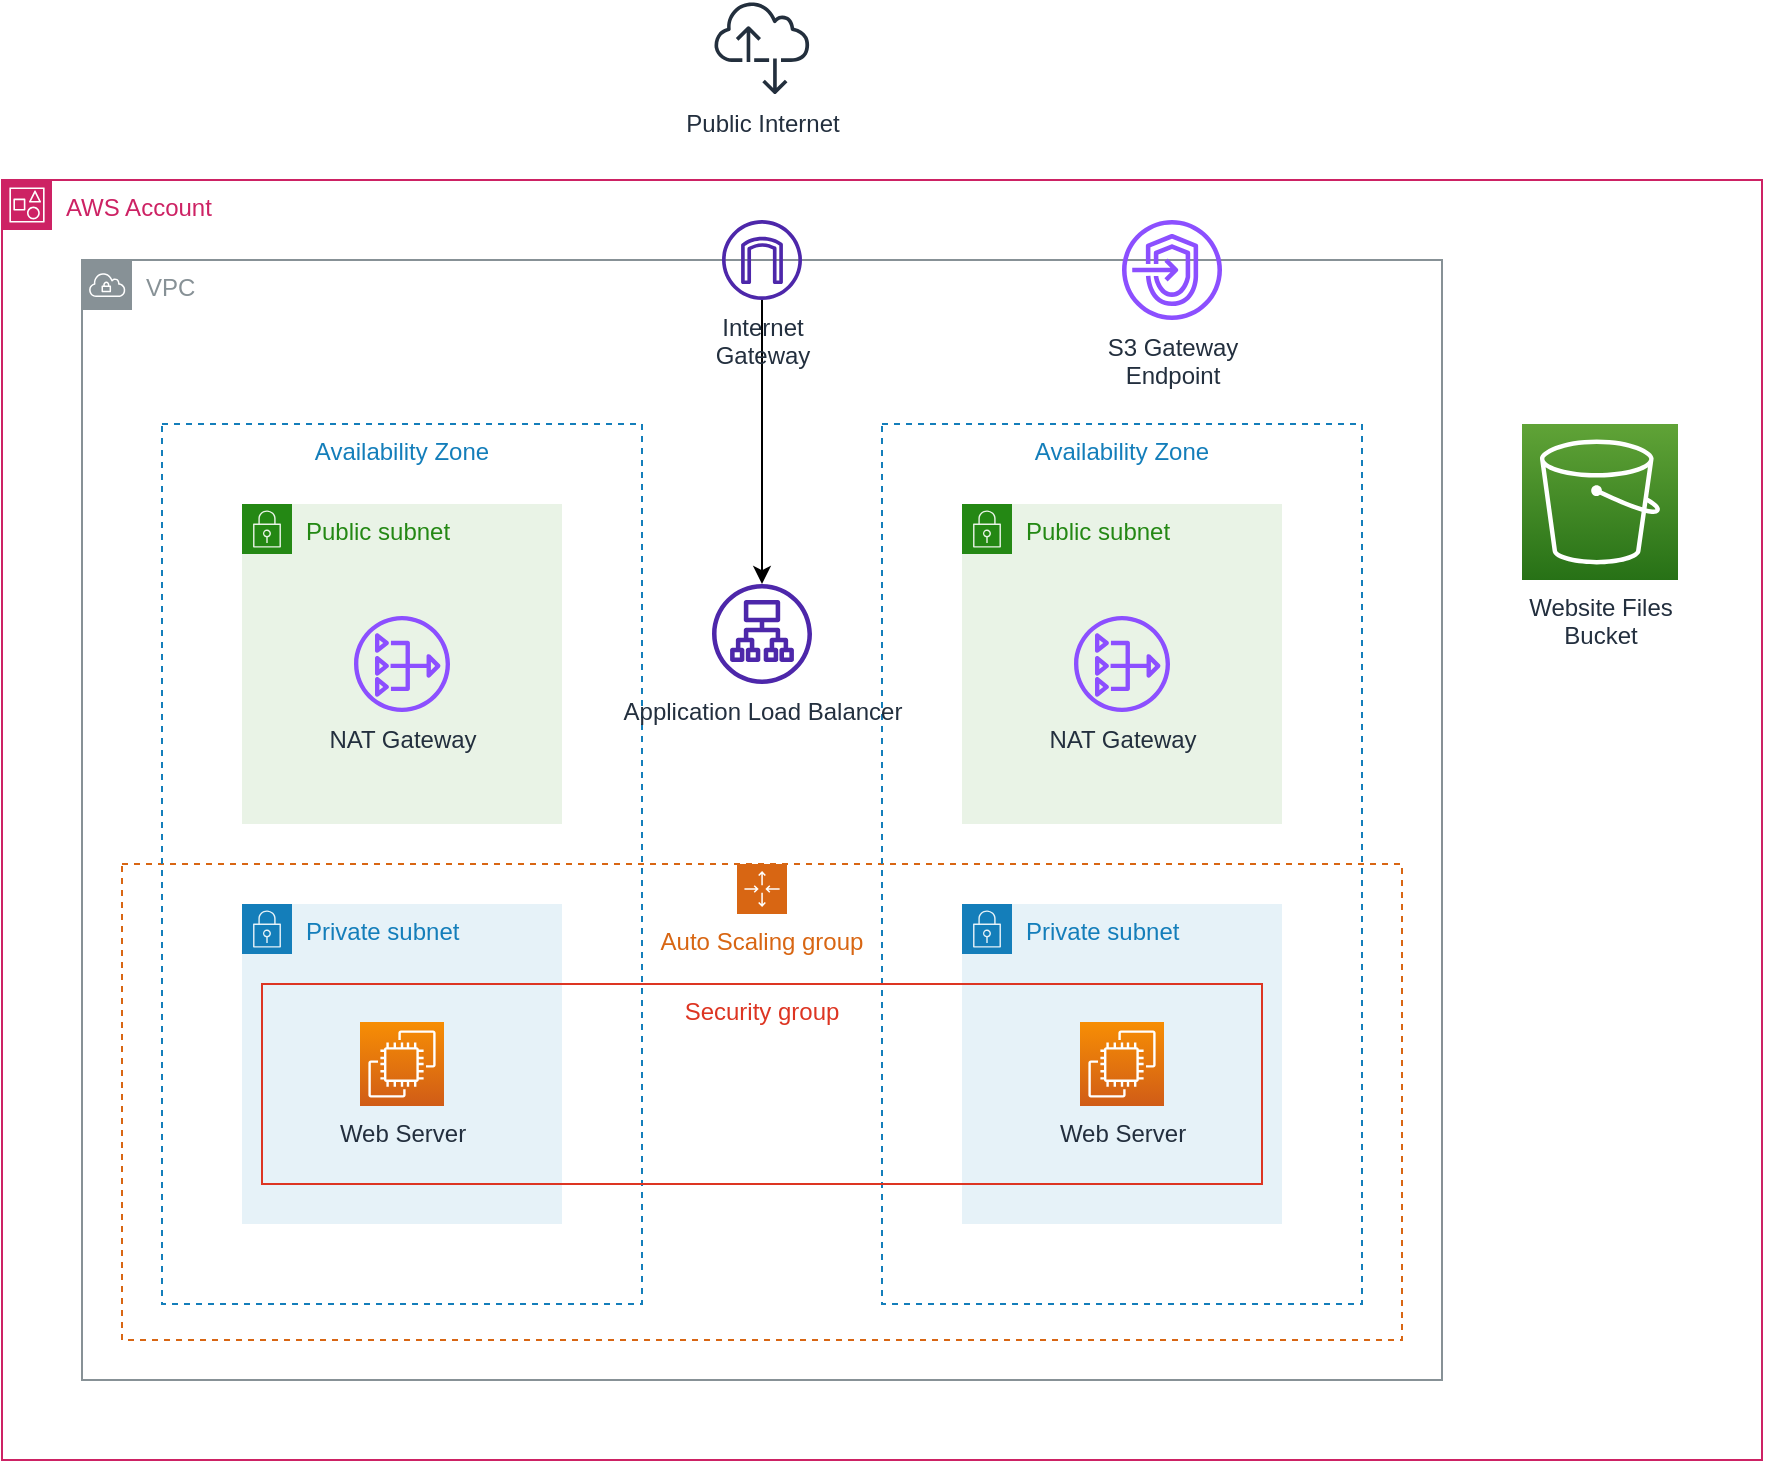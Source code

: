<mxfile version="21.7.4" type="device">
  <diagram id="Uki6p2gm0997aE_8DZoH" name="Page-1">
    <mxGraphModel dx="1363" dy="889" grid="1" gridSize="10" guides="1" tooltips="1" connect="1" arrows="1" fold="1" page="1" pageScale="1" pageWidth="2336" pageHeight="1654" math="0" shadow="0">
      <root>
        <mxCell id="0" />
        <mxCell id="1" parent="0" />
        <mxCell id="sqO7fFThu7yfy9JfuSfQ-13" value="VPC" style="sketch=0;outlineConnect=0;gradientColor=none;html=1;whiteSpace=wrap;fontSize=12;fontStyle=0;shape=mxgraph.aws4.group;grIcon=mxgraph.aws4.group_vpc;strokeColor=#879196;fillColor=none;verticalAlign=top;align=left;spacingLeft=30;fontColor=#879196;dashed=0;" parent="1" vertex="1">
          <mxGeometry x="320" y="360" width="680" height="560" as="geometry" />
        </mxCell>
        <mxCell id="sqO7fFThu7yfy9JfuSfQ-23" value="Public Internet" style="sketch=0;outlineConnect=0;fontColor=#232F3E;gradientColor=none;fillColor=#232F3D;strokeColor=none;dashed=0;verticalLabelPosition=bottom;verticalAlign=top;align=center;html=1;fontSize=12;fontStyle=0;aspect=fixed;pointerEvents=1;shape=mxgraph.aws4.internet_alt2;" parent="1" vertex="1">
          <mxGeometry x="636" y="230" width="48" height="48" as="geometry" />
        </mxCell>
        <mxCell id="X9CbgdybdRoA_wIlJp41-20" style="edgeStyle=orthogonalEdgeStyle;rounded=0;orthogonalLoop=1;jettySize=auto;html=1;" parent="1" source="sqO7fFThu7yfy9JfuSfQ-15" target="X9CbgdybdRoA_wIlJp41-12" edge="1">
          <mxGeometry relative="1" as="geometry" />
        </mxCell>
        <mxCell id="sqO7fFThu7yfy9JfuSfQ-15" value="Internet &lt;br&gt;Gateway" style="sketch=0;outlineConnect=0;fontColor=#232F3E;gradientColor=none;fillColor=#4D27AA;strokeColor=none;dashed=0;verticalLabelPosition=bottom;verticalAlign=top;align=center;html=1;fontSize=12;fontStyle=0;aspect=fixed;pointerEvents=1;shape=mxgraph.aws4.internet_gateway;" parent="1" vertex="1">
          <mxGeometry x="640" y="340" width="40" height="40" as="geometry" />
        </mxCell>
        <mxCell id="X9CbgdybdRoA_wIlJp41-3" value="Auto Scaling group" style="points=[[0,0],[0.25,0],[0.5,0],[0.75,0],[1,0],[1,0.25],[1,0.5],[1,0.75],[1,1],[0.75,1],[0.5,1],[0.25,1],[0,1],[0,0.75],[0,0.5],[0,0.25]];outlineConnect=0;gradientColor=none;html=1;whiteSpace=wrap;fontSize=12;fontStyle=0;container=1;pointerEvents=0;collapsible=0;recursiveResize=0;shape=mxgraph.aws4.groupCenter;grIcon=mxgraph.aws4.group_auto_scaling_group;grStroke=1;strokeColor=#D86613;fillColor=none;verticalAlign=top;align=center;fontColor=#D86613;dashed=1;spacingTop=25;" parent="1" vertex="1">
          <mxGeometry x="340" y="662" width="640" height="238" as="geometry" />
        </mxCell>
        <mxCell id="X9CbgdybdRoA_wIlJp41-19" value="AWS Account" style="points=[[0,0],[0.25,0],[0.5,0],[0.75,0],[1,0],[1,0.25],[1,0.5],[1,0.75],[1,1],[0.75,1],[0.5,1],[0.25,1],[0,1],[0,0.75],[0,0.5],[0,0.25]];outlineConnect=0;gradientColor=none;html=1;whiteSpace=wrap;fontSize=12;fontStyle=0;container=1;pointerEvents=0;collapsible=0;recursiveResize=0;shape=mxgraph.aws4.group;grIcon=mxgraph.aws4.group_account;strokeColor=#CD2264;fillColor=none;verticalAlign=top;align=left;spacingLeft=30;fontColor=#CD2264;dashed=0;" parent="1" vertex="1">
          <mxGeometry x="280" y="320" width="880" height="640" as="geometry" />
        </mxCell>
        <mxCell id="2" value="Website Files &lt;br&gt;Bucket" style="sketch=0;points=[[0,0,0],[0.25,0,0],[0.5,0,0],[0.75,0,0],[1,0,0],[0,1,0],[0.25,1,0],[0.5,1,0],[0.75,1,0],[1,1,0],[0,0.25,0],[0,0.5,0],[0,0.75,0],[1,0.25,0],[1,0.5,0],[1,0.75,0]];outlineConnect=0;fontColor=#232F3E;gradientColor=#60A337;gradientDirection=north;fillColor=#277116;strokeColor=#ffffff;dashed=0;verticalLabelPosition=bottom;verticalAlign=top;align=center;html=1;fontSize=12;fontStyle=0;aspect=fixed;shape=mxgraph.aws4.resourceIcon;resIcon=mxgraph.aws4.s3;" parent="X9CbgdybdRoA_wIlJp41-19" vertex="1">
          <mxGeometry x="760" y="122" width="78" height="78" as="geometry" />
        </mxCell>
        <mxCell id="j0hJD_89FvV_l8o6ElHN-5" value="S3 Gateway &lt;br&gt;Endpoint" style="sketch=0;outlineConnect=0;fontColor=#232F3E;gradientColor=none;fillColor=#8C4FFF;strokeColor=none;dashed=0;verticalLabelPosition=bottom;verticalAlign=top;align=center;html=1;fontSize=12;fontStyle=0;aspect=fixed;pointerEvents=1;shape=mxgraph.aws4.endpoints;" parent="X9CbgdybdRoA_wIlJp41-19" vertex="1">
          <mxGeometry x="560" y="20" width="50" height="50" as="geometry" />
        </mxCell>
        <mxCell id="X9CbgdybdRoA_wIlJp41-13" value="Availability Zone" style="fillColor=none;strokeColor=#147EBA;dashed=1;verticalAlign=top;fontStyle=0;fontColor=#147EBA;whiteSpace=wrap;html=1;" parent="X9CbgdybdRoA_wIlJp41-19" vertex="1">
          <mxGeometry x="80" y="122" width="240" height="440" as="geometry" />
        </mxCell>
        <mxCell id="sqO7fFThu7yfy9JfuSfQ-9" value="Public subnet" style="points=[[0,0],[0.25,0],[0.5,0],[0.75,0],[1,0],[1,0.25],[1,0.5],[1,0.75],[1,1],[0.75,1],[0.5,1],[0.25,1],[0,1],[0,0.75],[0,0.5],[0,0.25]];outlineConnect=0;gradientColor=none;html=1;whiteSpace=wrap;fontSize=12;fontStyle=0;container=1;pointerEvents=0;collapsible=0;recursiveResize=0;shape=mxgraph.aws4.group;grIcon=mxgraph.aws4.group_security_group;grStroke=0;strokeColor=#248814;fillColor=#E9F3E6;verticalAlign=top;align=left;spacingLeft=30;fontColor=#248814;dashed=0;" parent="X9CbgdybdRoA_wIlJp41-19" vertex="1">
          <mxGeometry x="120" y="162" width="160" height="160" as="geometry" />
        </mxCell>
        <mxCell id="lTMehtM-ZmvJfJhUeSGv-4" value="NAT Gateway" style="sketch=0;outlineConnect=0;fontColor=#232F3E;gradientColor=none;fillColor=#8C4FFF;strokeColor=none;dashed=0;verticalLabelPosition=bottom;verticalAlign=top;align=center;html=1;fontSize=12;fontStyle=0;aspect=fixed;pointerEvents=1;shape=mxgraph.aws4.nat_gateway;" vertex="1" parent="sqO7fFThu7yfy9JfuSfQ-9">
          <mxGeometry x="56" y="56" width="48" height="48" as="geometry" />
        </mxCell>
        <mxCell id="X9CbgdybdRoA_wIlJp41-14" value="Availability Zone" style="fillColor=none;strokeColor=#147EBA;dashed=1;verticalAlign=top;fontStyle=0;fontColor=#147EBA;whiteSpace=wrap;html=1;" parent="X9CbgdybdRoA_wIlJp41-19" vertex="1">
          <mxGeometry x="440" y="122" width="240" height="440" as="geometry" />
        </mxCell>
        <mxCell id="X9CbgdybdRoA_wIlJp41-15" value="Public subnet" style="points=[[0,0],[0.25,0],[0.5,0],[0.75,0],[1,0],[1,0.25],[1,0.5],[1,0.75],[1,1],[0.75,1],[0.5,1],[0.25,1],[0,1],[0,0.75],[0,0.5],[0,0.25]];outlineConnect=0;gradientColor=none;html=1;whiteSpace=wrap;fontSize=12;fontStyle=0;container=1;pointerEvents=0;collapsible=0;recursiveResize=0;shape=mxgraph.aws4.group;grIcon=mxgraph.aws4.group_security_group;grStroke=0;strokeColor=#248814;fillColor=#E9F3E6;verticalAlign=top;align=left;spacingLeft=30;fontColor=#248814;dashed=0;" parent="X9CbgdybdRoA_wIlJp41-19" vertex="1">
          <mxGeometry x="480" y="162" width="160" height="160" as="geometry" />
        </mxCell>
        <mxCell id="lTMehtM-ZmvJfJhUeSGv-5" value="NAT Gateway" style="sketch=0;outlineConnect=0;fontColor=#232F3E;gradientColor=none;fillColor=#8C4FFF;strokeColor=none;dashed=0;verticalLabelPosition=bottom;verticalAlign=top;align=center;html=1;fontSize=12;fontStyle=0;aspect=fixed;pointerEvents=1;shape=mxgraph.aws4.nat_gateway;" vertex="1" parent="X9CbgdybdRoA_wIlJp41-15">
          <mxGeometry x="56" y="56" width="48" height="48" as="geometry" />
        </mxCell>
        <mxCell id="X9CbgdybdRoA_wIlJp41-12" value="Application Load Balancer" style="sketch=0;outlineConnect=0;fontColor=#232F3E;gradientColor=none;fillColor=#4D27AA;strokeColor=none;dashed=0;verticalLabelPosition=bottom;verticalAlign=top;align=center;html=1;fontSize=12;fontStyle=0;aspect=fixed;pointerEvents=1;shape=mxgraph.aws4.application_load_balancer;labelPosition=center;" parent="X9CbgdybdRoA_wIlJp41-19" vertex="1">
          <mxGeometry x="355" y="202" width="50" height="50" as="geometry" />
        </mxCell>
        <mxCell id="lTMehtM-ZmvJfJhUeSGv-2" value="Private subnet" style="points=[[0,0],[0.25,0],[0.5,0],[0.75,0],[1,0],[1,0.25],[1,0.5],[1,0.75],[1,1],[0.75,1],[0.5,1],[0.25,1],[0,1],[0,0.75],[0,0.5],[0,0.25]];outlineConnect=0;gradientColor=none;html=1;whiteSpace=wrap;fontSize=12;fontStyle=0;container=1;pointerEvents=0;collapsible=0;recursiveResize=0;shape=mxgraph.aws4.group;grIcon=mxgraph.aws4.group_security_group;grStroke=0;strokeColor=#147EBA;fillColor=#E6F2F8;verticalAlign=top;align=left;spacingLeft=30;fontColor=#147EBA;dashed=0;" vertex="1" parent="X9CbgdybdRoA_wIlJp41-19">
          <mxGeometry x="120" y="362" width="160" height="160" as="geometry" />
        </mxCell>
        <mxCell id="lTMehtM-ZmvJfJhUeSGv-3" value="Private subnet" style="points=[[0,0],[0.25,0],[0.5,0],[0.75,0],[1,0],[1,0.25],[1,0.5],[1,0.75],[1,1],[0.75,1],[0.5,1],[0.25,1],[0,1],[0,0.75],[0,0.5],[0,0.25]];outlineConnect=0;gradientColor=none;html=1;whiteSpace=wrap;fontSize=12;fontStyle=0;container=1;pointerEvents=0;collapsible=0;recursiveResize=0;shape=mxgraph.aws4.group;grIcon=mxgraph.aws4.group_security_group;grStroke=0;strokeColor=#147EBA;fillColor=#E6F2F8;verticalAlign=top;align=left;spacingLeft=30;fontColor=#147EBA;dashed=0;" vertex="1" parent="X9CbgdybdRoA_wIlJp41-19">
          <mxGeometry x="480" y="362" width="160" height="160" as="geometry" />
        </mxCell>
        <mxCell id="sqO7fFThu7yfy9JfuSfQ-33" value="Security group" style="fillColor=none;strokeColor=#DD3522;verticalAlign=top;fontStyle=0;fontColor=#DD3522;" parent="1" vertex="1">
          <mxGeometry x="410" y="722" width="500" height="100" as="geometry" />
        </mxCell>
        <mxCell id="sqO7fFThu7yfy9JfuSfQ-11" value="Web Server" style="sketch=0;points=[[0,0,0],[0.25,0,0],[0.5,0,0],[0.75,0,0],[1,0,0],[0,1,0],[0.25,1,0],[0.5,1,0],[0.75,1,0],[1,1,0],[0,0.25,0],[0,0.5,0],[0,0.75,0],[1,0.25,0],[1,0.5,0],[1,0.75,0]];outlineConnect=0;fontColor=#232F3E;gradientColor=#F78E04;gradientDirection=north;fillColor=#D05C17;strokeColor=#ffffff;dashed=0;verticalLabelPosition=bottom;verticalAlign=top;align=center;html=1;fontSize=12;fontStyle=0;aspect=fixed;shape=mxgraph.aws4.resourceIcon;resIcon=mxgraph.aws4.ec2;" parent="1" vertex="1">
          <mxGeometry x="459" y="741" width="42" height="42" as="geometry" />
        </mxCell>
        <mxCell id="X9CbgdybdRoA_wIlJp41-16" value="Web Server" style="sketch=0;points=[[0,0,0],[0.25,0,0],[0.5,0,0],[0.75,0,0],[1,0,0],[0,1,0],[0.25,1,0],[0.5,1,0],[0.75,1,0],[1,1,0],[0,0.25,0],[0,0.5,0],[0,0.75,0],[1,0.25,0],[1,0.5,0],[1,0.75,0]];outlineConnect=0;fontColor=#232F3E;gradientColor=#F78E04;gradientDirection=north;fillColor=#D05C17;strokeColor=#ffffff;dashed=0;verticalLabelPosition=bottom;verticalAlign=top;align=center;html=1;fontSize=12;fontStyle=0;aspect=fixed;shape=mxgraph.aws4.resourceIcon;resIcon=mxgraph.aws4.ec2;" parent="1" vertex="1">
          <mxGeometry x="819" y="741" width="42" height="42" as="geometry" />
        </mxCell>
      </root>
    </mxGraphModel>
  </diagram>
</mxfile>
